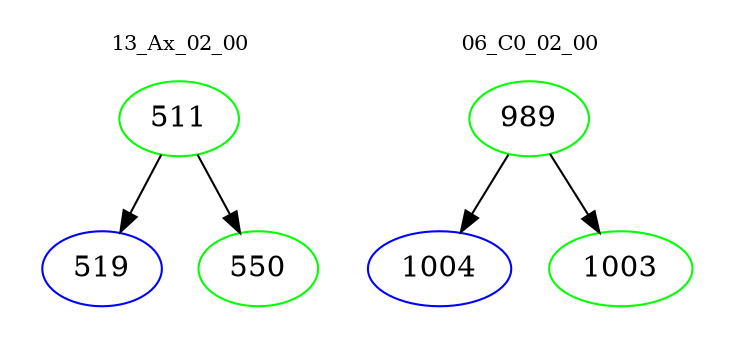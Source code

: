 digraph{
subgraph cluster_0 {
color = white
label = "13_Ax_02_00";
fontsize=10;
T0_511 [label="511", color="green"]
T0_511 -> T0_519 [color="black"]
T0_519 [label="519", color="blue"]
T0_511 -> T0_550 [color="black"]
T0_550 [label="550", color="green"]
}
subgraph cluster_1 {
color = white
label = "06_C0_02_00";
fontsize=10;
T1_989 [label="989", color="green"]
T1_989 -> T1_1004 [color="black"]
T1_1004 [label="1004", color="blue"]
T1_989 -> T1_1003 [color="black"]
T1_1003 [label="1003", color="green"]
}
}
